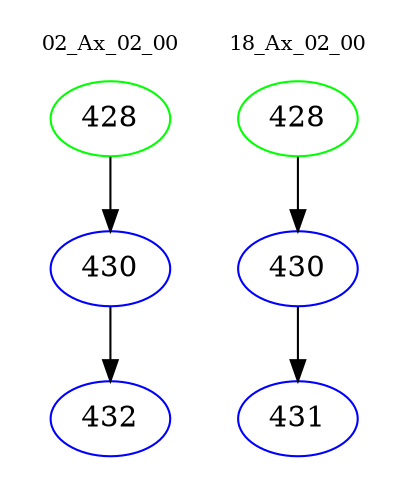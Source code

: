 digraph{
subgraph cluster_0 {
color = white
label = "02_Ax_02_00";
fontsize=10;
T0_428 [label="428", color="green"]
T0_428 -> T0_430 [color="black"]
T0_430 [label="430", color="blue"]
T0_430 -> T0_432 [color="black"]
T0_432 [label="432", color="blue"]
}
subgraph cluster_1 {
color = white
label = "18_Ax_02_00";
fontsize=10;
T1_428 [label="428", color="green"]
T1_428 -> T1_430 [color="black"]
T1_430 [label="430", color="blue"]
T1_430 -> T1_431 [color="black"]
T1_431 [label="431", color="blue"]
}
}
